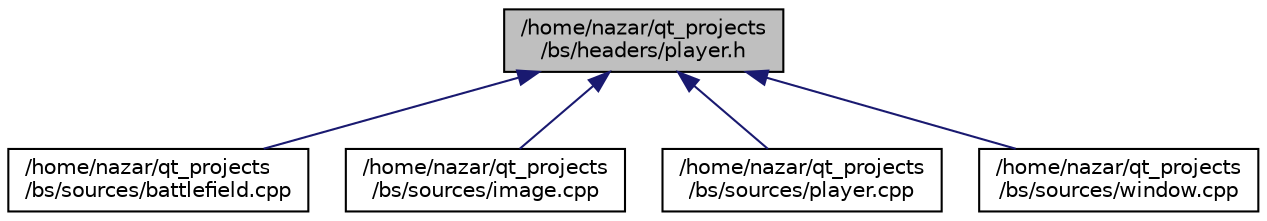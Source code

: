 digraph "/home/nazar/qt_projects/bs/headers/player.h"
{
 // LATEX_PDF_SIZE
  edge [fontname="Helvetica",fontsize="10",labelfontname="Helvetica",labelfontsize="10"];
  node [fontname="Helvetica",fontsize="10",shape=record];
  Node1 [label="/home/nazar/qt_projects\l/bs/headers/player.h",height=0.2,width=0.4,color="black", fillcolor="grey75", style="filled", fontcolor="black",tooltip=" "];
  Node1 -> Node2 [dir="back",color="midnightblue",fontsize="10",style="solid"];
  Node2 [label="/home/nazar/qt_projects\l/bs/sources/battlefield.cpp",height=0.2,width=0.4,color="black", fillcolor="white", style="filled",URL="$battlefield_8cpp.html",tooltip=" "];
  Node1 -> Node3 [dir="back",color="midnightblue",fontsize="10",style="solid"];
  Node3 [label="/home/nazar/qt_projects\l/bs/sources/image.cpp",height=0.2,width=0.4,color="black", fillcolor="white", style="filled",URL="$image_8cpp.html",tooltip=" "];
  Node1 -> Node4 [dir="back",color="midnightblue",fontsize="10",style="solid"];
  Node4 [label="/home/nazar/qt_projects\l/bs/sources/player.cpp",height=0.2,width=0.4,color="black", fillcolor="white", style="filled",URL="$player_8cpp.html",tooltip=" "];
  Node1 -> Node5 [dir="back",color="midnightblue",fontsize="10",style="solid"];
  Node5 [label="/home/nazar/qt_projects\l/bs/sources/window.cpp",height=0.2,width=0.4,color="black", fillcolor="white", style="filled",URL="$window_8cpp.html",tooltip=" "];
}
